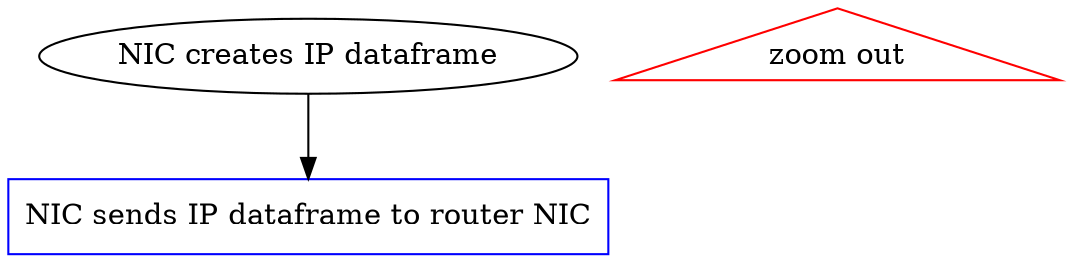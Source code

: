 strict digraph {
	graph [compound=true];
	node [label="\N"];
	NIC_creates_IP_dataframe	[label="NIC creates IP dataframe"];
	NIC_sends_IP_dataframe_to_router_NIC	[color=blue,
		href="single_layer_9_NIC_sends_IP_dataframe_to_router_NIC.svg",
		label="NIC sends IP dataframe to router NIC",
		shape=rectangle];
	NIC_creates_IP_dataframe -> NIC_sends_IP_dataframe_to_router_NIC;
	"zoom out"	[color=red,
		href="single_layer_7_operating_system_implements_TCP_connection_to_router.svg",
		shape=triangle];
}
